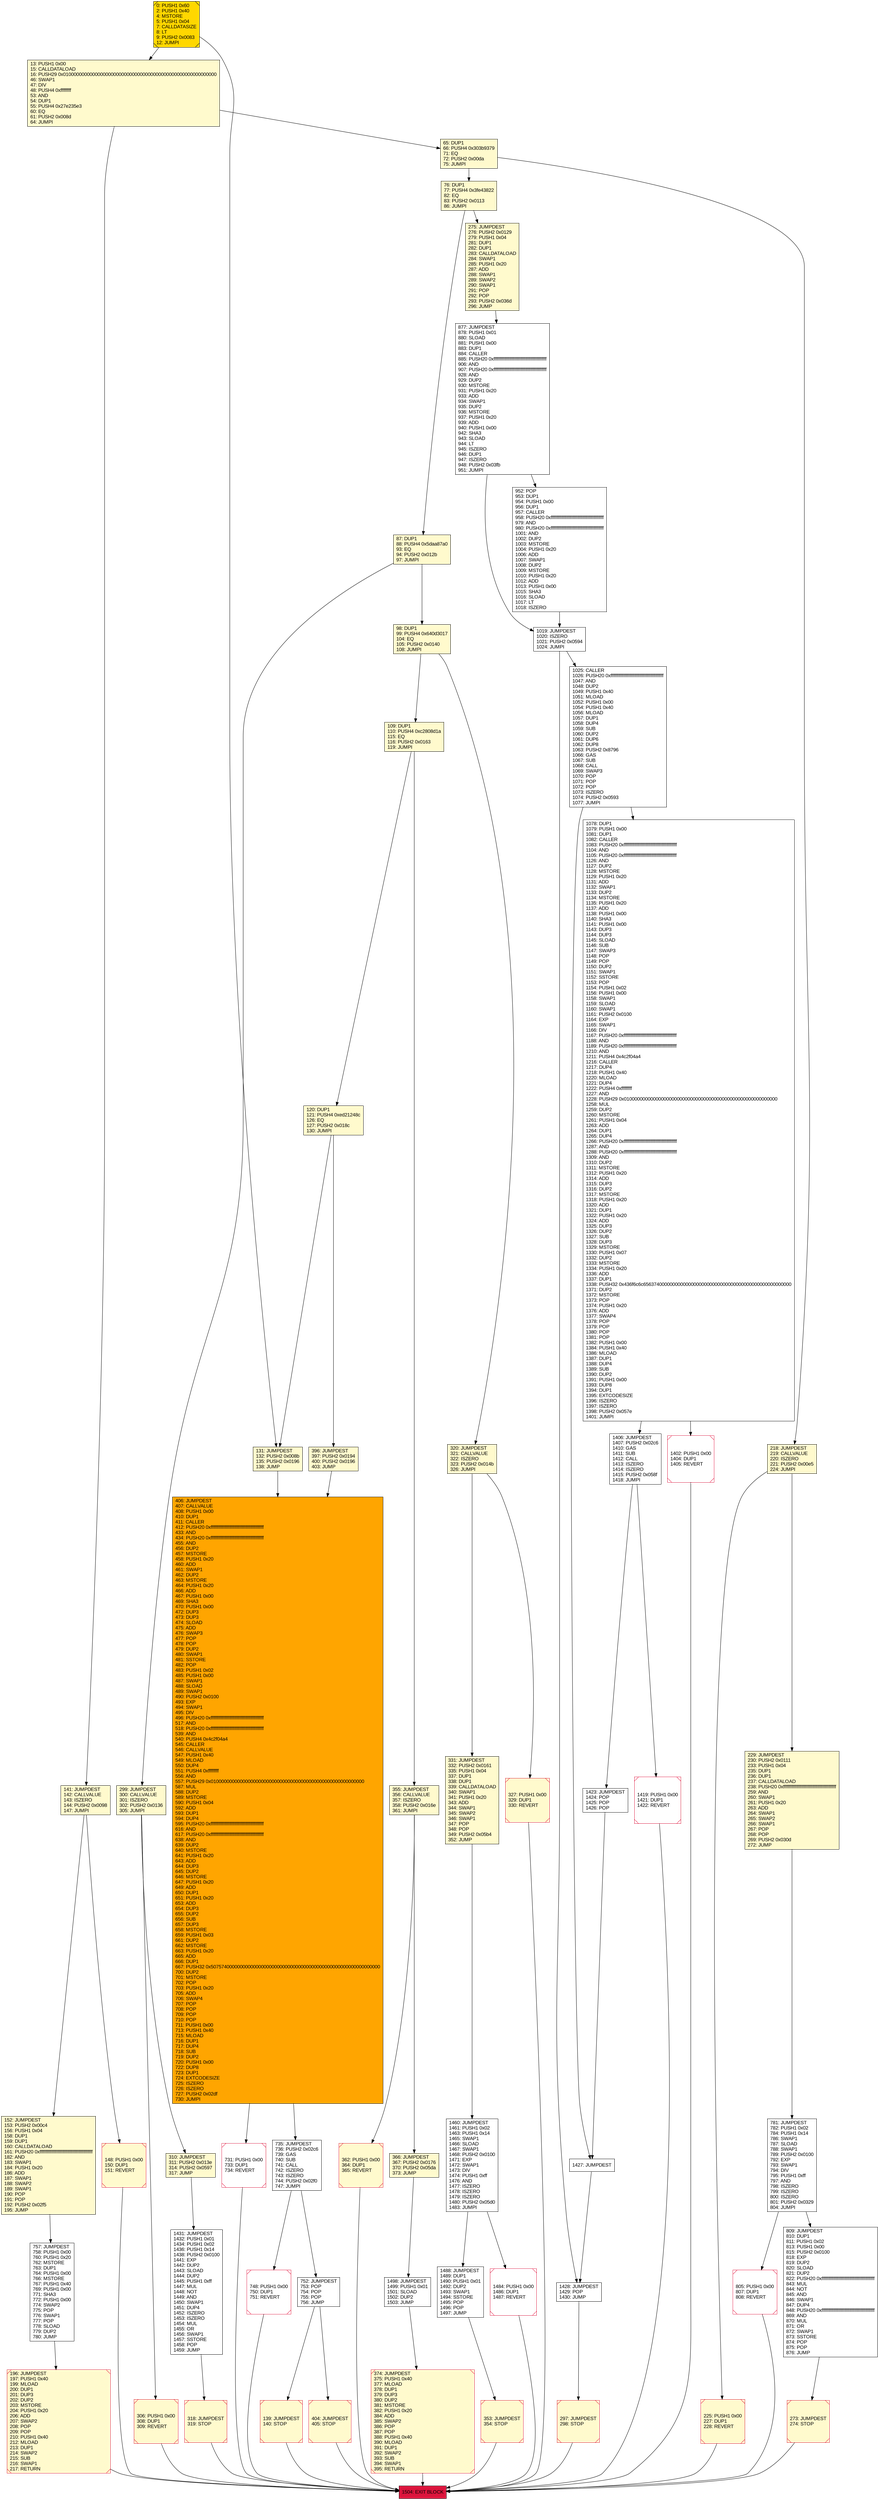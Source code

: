 digraph G {
bgcolor=transparent rankdir=UD;
node [shape=box style=filled color=black fillcolor=white fontname=arial fontcolor=black];
404 [label="404: JUMPDEST\l405: STOP\l" fillcolor=lemonchiffon shape=Msquare color=crimson ];
1431 [label="1431: JUMPDEST\l1432: PUSH1 0x01\l1434: PUSH1 0x02\l1436: PUSH1 0x14\l1438: PUSH2 0x0100\l1441: EXP\l1442: DUP2\l1443: SLOAD\l1444: DUP2\l1445: PUSH1 0xff\l1447: MUL\l1448: NOT\l1449: AND\l1450: SWAP1\l1451: DUP4\l1452: ISZERO\l1453: ISZERO\l1454: MUL\l1455: OR\l1456: SWAP1\l1457: SSTORE\l1458: POP\l1459: JUMP\l" ];
805 [label="805: PUSH1 0x00\l807: DUP1\l808: REVERT\l" shape=Msquare color=crimson ];
273 [label="273: JUMPDEST\l274: STOP\l" fillcolor=lemonchiffon shape=Msquare color=crimson ];
109 [label="109: DUP1\l110: PUSH4 0xc2808d1a\l115: EQ\l116: PUSH2 0x0163\l119: JUMPI\l" fillcolor=lemonchiffon ];
331 [label="331: JUMPDEST\l332: PUSH2 0x0161\l335: PUSH1 0x04\l337: DUP1\l338: DUP1\l339: CALLDATALOAD\l340: SWAP1\l341: PUSH1 0x20\l343: ADD\l344: SWAP1\l345: SWAP2\l346: SWAP1\l347: POP\l348: POP\l349: PUSH2 0x05b4\l352: JUMP\l" fillcolor=lemonchiffon ];
1498 [label="1498: JUMPDEST\l1499: PUSH1 0x01\l1501: SLOAD\l1502: DUP2\l1503: JUMP\l" ];
299 [label="299: JUMPDEST\l300: CALLVALUE\l301: ISZERO\l302: PUSH2 0x0136\l305: JUMPI\l" fillcolor=lemonchiffon ];
752 [label="752: JUMPDEST\l753: POP\l754: POP\l755: POP\l756: JUMP\l" ];
306 [label="306: PUSH1 0x00\l308: DUP1\l309: REVERT\l" fillcolor=lemonchiffon shape=Msquare color=crimson ];
65 [label="65: DUP1\l66: PUSH4 0x303b9379\l71: EQ\l72: PUSH2 0x00da\l75: JUMPI\l" fillcolor=lemonchiffon ];
952 [label="952: POP\l953: DUP1\l954: PUSH1 0x00\l956: DUP1\l957: CALLER\l958: PUSH20 0xffffffffffffffffffffffffffffffffffffffff\l979: AND\l980: PUSH20 0xffffffffffffffffffffffffffffffffffffffff\l1001: AND\l1002: DUP2\l1003: MSTORE\l1004: PUSH1 0x20\l1006: ADD\l1007: SWAP1\l1008: DUP2\l1009: MSTORE\l1010: PUSH1 0x20\l1012: ADD\l1013: PUSH1 0x00\l1015: SHA3\l1016: SLOAD\l1017: LT\l1018: ISZERO\l" ];
87 [label="87: DUP1\l88: PUSH4 0x5daa87a0\l93: EQ\l94: PUSH2 0x012b\l97: JUMPI\l" fillcolor=lemonchiffon ];
139 [label="139: JUMPDEST\l140: STOP\l" fillcolor=lemonchiffon shape=Msquare color=crimson ];
152 [label="152: JUMPDEST\l153: PUSH2 0x00c4\l156: PUSH1 0x04\l158: DUP1\l159: DUP1\l160: CALLDATALOAD\l161: PUSH20 0xffffffffffffffffffffffffffffffffffffffff\l182: AND\l183: SWAP1\l184: PUSH1 0x20\l186: ADD\l187: SWAP1\l188: SWAP2\l189: SWAP1\l190: POP\l191: POP\l192: PUSH2 0x02f5\l195: JUMP\l" fillcolor=lemonchiffon ];
131 [label="131: JUMPDEST\l132: PUSH2 0x008b\l135: PUSH2 0x0196\l138: JUMP\l" fillcolor=lemonchiffon ];
318 [label="318: JUMPDEST\l319: STOP\l" fillcolor=lemonchiffon shape=Msquare color=crimson ];
1419 [label="1419: PUSH1 0x00\l1421: DUP1\l1422: REVERT\l" shape=Msquare color=crimson ];
757 [label="757: JUMPDEST\l758: PUSH1 0x00\l760: PUSH1 0x20\l762: MSTORE\l763: DUP1\l764: PUSH1 0x00\l766: MSTORE\l767: PUSH1 0x40\l769: PUSH1 0x00\l771: SHA3\l772: PUSH1 0x00\l774: SWAP2\l775: POP\l776: SWAP1\l777: POP\l778: SLOAD\l779: DUP2\l780: JUMP\l" ];
310 [label="310: JUMPDEST\l311: PUSH2 0x013e\l314: PUSH2 0x0597\l317: JUMP\l" fillcolor=lemonchiffon ];
98 [label="98: DUP1\l99: PUSH4 0x640d3017\l104: EQ\l105: PUSH2 0x0140\l108: JUMPI\l" fillcolor=lemonchiffon ];
1428 [label="1428: JUMPDEST\l1429: POP\l1430: JUMP\l" ];
218 [label="218: JUMPDEST\l219: CALLVALUE\l220: ISZERO\l221: PUSH2 0x00e5\l224: JUMPI\l" fillcolor=lemonchiffon ];
148 [label="148: PUSH1 0x00\l150: DUP1\l151: REVERT\l" fillcolor=lemonchiffon shape=Msquare color=crimson ];
396 [label="396: JUMPDEST\l397: PUSH2 0x0194\l400: PUSH2 0x0196\l403: JUMP\l" fillcolor=lemonchiffon ];
76 [label="76: DUP1\l77: PUSH4 0x3fe43822\l82: EQ\l83: PUSH2 0x0113\l86: JUMPI\l" fillcolor=lemonchiffon ];
297 [label="297: JUMPDEST\l298: STOP\l" fillcolor=lemonchiffon shape=Msquare color=crimson ];
225 [label="225: PUSH1 0x00\l227: DUP1\l228: REVERT\l" fillcolor=lemonchiffon shape=Msquare color=crimson ];
735 [label="735: JUMPDEST\l736: PUSH2 0x02c6\l739: GAS\l740: SUB\l741: CALL\l742: ISZERO\l743: ISZERO\l744: PUSH2 0x02f0\l747: JUMPI\l" ];
406 [label="406: JUMPDEST\l407: CALLVALUE\l408: PUSH1 0x00\l410: DUP1\l411: CALLER\l412: PUSH20 0xffffffffffffffffffffffffffffffffffffffff\l433: AND\l434: PUSH20 0xffffffffffffffffffffffffffffffffffffffff\l455: AND\l456: DUP2\l457: MSTORE\l458: PUSH1 0x20\l460: ADD\l461: SWAP1\l462: DUP2\l463: MSTORE\l464: PUSH1 0x20\l466: ADD\l467: PUSH1 0x00\l469: SHA3\l470: PUSH1 0x00\l472: DUP3\l473: DUP3\l474: SLOAD\l475: ADD\l476: SWAP3\l477: POP\l478: POP\l479: DUP2\l480: SWAP1\l481: SSTORE\l482: POP\l483: PUSH1 0x02\l485: PUSH1 0x00\l487: SWAP1\l488: SLOAD\l489: SWAP1\l490: PUSH2 0x0100\l493: EXP\l494: SWAP1\l495: DIV\l496: PUSH20 0xffffffffffffffffffffffffffffffffffffffff\l517: AND\l518: PUSH20 0xffffffffffffffffffffffffffffffffffffffff\l539: AND\l540: PUSH4 0x4c2f04a4\l545: CALLER\l546: CALLVALUE\l547: PUSH1 0x40\l549: MLOAD\l550: DUP4\l551: PUSH4 0xffffffff\l556: AND\l557: PUSH29 0x0100000000000000000000000000000000000000000000000000000000\l587: MUL\l588: DUP2\l589: MSTORE\l590: PUSH1 0x04\l592: ADD\l593: DUP1\l594: DUP4\l595: PUSH20 0xffffffffffffffffffffffffffffffffffffffff\l616: AND\l617: PUSH20 0xffffffffffffffffffffffffffffffffffffffff\l638: AND\l639: DUP2\l640: MSTORE\l641: PUSH1 0x20\l643: ADD\l644: DUP3\l645: DUP2\l646: MSTORE\l647: PUSH1 0x20\l649: ADD\l650: DUP1\l651: PUSH1 0x20\l653: ADD\l654: DUP3\l655: DUP2\l656: SUB\l657: DUP3\l658: MSTORE\l659: PUSH1 0x03\l661: DUP2\l662: MSTORE\l663: PUSH1 0x20\l665: ADD\l666: DUP1\l667: PUSH32 0x5075740000000000000000000000000000000000000000000000000000000000\l700: DUP2\l701: MSTORE\l702: POP\l703: PUSH1 0x20\l705: ADD\l706: SWAP4\l707: POP\l708: POP\l709: POP\l710: POP\l711: PUSH1 0x00\l713: PUSH1 0x40\l715: MLOAD\l716: DUP1\l717: DUP4\l718: SUB\l719: DUP2\l720: PUSH1 0x00\l722: DUP8\l723: DUP1\l724: EXTCODESIZE\l725: ISZERO\l726: ISZERO\l727: PUSH2 0x02df\l730: JUMPI\l" fillcolor=orange ];
366 [label="366: JUMPDEST\l367: PUSH2 0x0176\l370: PUSH2 0x05da\l373: JUMP\l" fillcolor=lemonchiffon ];
374 [label="374: JUMPDEST\l375: PUSH1 0x40\l377: MLOAD\l378: DUP1\l379: DUP3\l380: DUP2\l381: MSTORE\l382: PUSH1 0x20\l384: ADD\l385: SWAP2\l386: POP\l387: POP\l388: PUSH1 0x40\l390: MLOAD\l391: DUP1\l392: SWAP2\l393: SUB\l394: SWAP1\l395: RETURN\l" fillcolor=lemonchiffon shape=Msquare color=crimson ];
362 [label="362: PUSH1 0x00\l364: DUP1\l365: REVERT\l" fillcolor=lemonchiffon shape=Msquare color=crimson ];
748 [label="748: PUSH1 0x00\l750: DUP1\l751: REVERT\l" shape=Msquare color=crimson ];
1025 [label="1025: CALLER\l1026: PUSH20 0xffffffffffffffffffffffffffffffffffffffff\l1047: AND\l1048: DUP2\l1049: PUSH1 0x40\l1051: MLOAD\l1052: PUSH1 0x00\l1054: PUSH1 0x40\l1056: MLOAD\l1057: DUP1\l1058: DUP4\l1059: SUB\l1060: DUP2\l1061: DUP6\l1062: DUP8\l1063: PUSH2 0x8796\l1066: GAS\l1067: SUB\l1068: CALL\l1069: SWAP3\l1070: POP\l1071: POP\l1072: POP\l1073: ISZERO\l1074: PUSH2 0x0593\l1077: JUMPI\l" ];
1488 [label="1488: JUMPDEST\l1489: DUP1\l1490: PUSH1 0x01\l1492: DUP2\l1493: SWAP1\l1494: SSTORE\l1495: POP\l1496: POP\l1497: JUMP\l" ];
355 [label="355: JUMPDEST\l356: CALLVALUE\l357: ISZERO\l358: PUSH2 0x016e\l361: JUMPI\l" fillcolor=lemonchiffon ];
1019 [label="1019: JUMPDEST\l1020: ISZERO\l1021: PUSH2 0x0594\l1024: JUMPI\l" ];
1078 [label="1078: DUP1\l1079: PUSH1 0x00\l1081: DUP1\l1082: CALLER\l1083: PUSH20 0xffffffffffffffffffffffffffffffffffffffff\l1104: AND\l1105: PUSH20 0xffffffffffffffffffffffffffffffffffffffff\l1126: AND\l1127: DUP2\l1128: MSTORE\l1129: PUSH1 0x20\l1131: ADD\l1132: SWAP1\l1133: DUP2\l1134: MSTORE\l1135: PUSH1 0x20\l1137: ADD\l1138: PUSH1 0x00\l1140: SHA3\l1141: PUSH1 0x00\l1143: DUP3\l1144: DUP3\l1145: SLOAD\l1146: SUB\l1147: SWAP3\l1148: POP\l1149: POP\l1150: DUP2\l1151: SWAP1\l1152: SSTORE\l1153: POP\l1154: PUSH1 0x02\l1156: PUSH1 0x00\l1158: SWAP1\l1159: SLOAD\l1160: SWAP1\l1161: PUSH2 0x0100\l1164: EXP\l1165: SWAP1\l1166: DIV\l1167: PUSH20 0xffffffffffffffffffffffffffffffffffffffff\l1188: AND\l1189: PUSH20 0xffffffffffffffffffffffffffffffffffffffff\l1210: AND\l1211: PUSH4 0x4c2f04a4\l1216: CALLER\l1217: DUP4\l1218: PUSH1 0x40\l1220: MLOAD\l1221: DUP4\l1222: PUSH4 0xffffffff\l1227: AND\l1228: PUSH29 0x0100000000000000000000000000000000000000000000000000000000\l1258: MUL\l1259: DUP2\l1260: MSTORE\l1261: PUSH1 0x04\l1263: ADD\l1264: DUP1\l1265: DUP4\l1266: PUSH20 0xffffffffffffffffffffffffffffffffffffffff\l1287: AND\l1288: PUSH20 0xffffffffffffffffffffffffffffffffffffffff\l1309: AND\l1310: DUP2\l1311: MSTORE\l1312: PUSH1 0x20\l1314: ADD\l1315: DUP3\l1316: DUP2\l1317: MSTORE\l1318: PUSH1 0x20\l1320: ADD\l1321: DUP1\l1322: PUSH1 0x20\l1324: ADD\l1325: DUP3\l1326: DUP2\l1327: SUB\l1328: DUP3\l1329: MSTORE\l1330: PUSH1 0x07\l1332: DUP2\l1333: MSTORE\l1334: PUSH1 0x20\l1336: ADD\l1337: DUP1\l1338: PUSH32 0x436f6c6c65637400000000000000000000000000000000000000000000000000\l1371: DUP2\l1372: MSTORE\l1373: POP\l1374: PUSH1 0x20\l1376: ADD\l1377: SWAP4\l1378: POP\l1379: POP\l1380: POP\l1381: POP\l1382: PUSH1 0x00\l1384: PUSH1 0x40\l1386: MLOAD\l1387: DUP1\l1388: DUP4\l1389: SUB\l1390: DUP2\l1391: PUSH1 0x00\l1393: DUP8\l1394: DUP1\l1395: EXTCODESIZE\l1396: ISZERO\l1397: ISZERO\l1398: PUSH2 0x057e\l1401: JUMPI\l" ];
1402 [label="1402: PUSH1 0x00\l1404: DUP1\l1405: REVERT\l" shape=Msquare color=crimson ];
781 [label="781: JUMPDEST\l782: PUSH1 0x02\l784: PUSH1 0x14\l786: SWAP1\l787: SLOAD\l788: SWAP1\l789: PUSH2 0x0100\l792: EXP\l793: SWAP1\l794: DIV\l795: PUSH1 0xff\l797: AND\l798: ISZERO\l799: ISZERO\l800: ISZERO\l801: PUSH2 0x0329\l804: JUMPI\l" ];
141 [label="141: JUMPDEST\l142: CALLVALUE\l143: ISZERO\l144: PUSH2 0x0098\l147: JUMPI\l" fillcolor=lemonchiffon ];
1427 [label="1427: JUMPDEST\l" ];
1504 [label="1504: EXIT BLOCK\l" fillcolor=crimson ];
327 [label="327: PUSH1 0x00\l329: DUP1\l330: REVERT\l" fillcolor=lemonchiffon shape=Msquare color=crimson ];
0 [label="0: PUSH1 0x60\l2: PUSH1 0x40\l4: MSTORE\l5: PUSH1 0x04\l7: CALLDATASIZE\l8: LT\l9: PUSH2 0x0083\l12: JUMPI\l" fillcolor=lemonchiffon shape=Msquare fillcolor=gold ];
877 [label="877: JUMPDEST\l878: PUSH1 0x01\l880: SLOAD\l881: PUSH1 0x00\l883: DUP1\l884: CALLER\l885: PUSH20 0xffffffffffffffffffffffffffffffffffffffff\l906: AND\l907: PUSH20 0xffffffffffffffffffffffffffffffffffffffff\l928: AND\l929: DUP2\l930: MSTORE\l931: PUSH1 0x20\l933: ADD\l934: SWAP1\l935: DUP2\l936: MSTORE\l937: PUSH1 0x20\l939: ADD\l940: PUSH1 0x00\l942: SHA3\l943: SLOAD\l944: LT\l945: ISZERO\l946: DUP1\l947: ISZERO\l948: PUSH2 0x03fb\l951: JUMPI\l" ];
229 [label="229: JUMPDEST\l230: PUSH2 0x0111\l233: PUSH1 0x04\l235: DUP1\l236: DUP1\l237: CALLDATALOAD\l238: PUSH20 0xffffffffffffffffffffffffffffffffffffffff\l259: AND\l260: SWAP1\l261: PUSH1 0x20\l263: ADD\l264: SWAP1\l265: SWAP2\l266: SWAP1\l267: POP\l268: POP\l269: PUSH2 0x030d\l272: JUMP\l" fillcolor=lemonchiffon ];
809 [label="809: JUMPDEST\l810: DUP1\l811: PUSH1 0x02\l813: PUSH1 0x00\l815: PUSH2 0x0100\l818: EXP\l819: DUP2\l820: SLOAD\l821: DUP2\l822: PUSH20 0xffffffffffffffffffffffffffffffffffffffff\l843: MUL\l844: NOT\l845: AND\l846: SWAP1\l847: DUP4\l848: PUSH20 0xffffffffffffffffffffffffffffffffffffffff\l869: AND\l870: MUL\l871: OR\l872: SWAP1\l873: SSTORE\l874: POP\l875: POP\l876: JUMP\l" ];
1484 [label="1484: PUSH1 0x00\l1486: DUP1\l1487: REVERT\l" shape=Msquare color=crimson ];
13 [label="13: PUSH1 0x00\l15: CALLDATALOAD\l16: PUSH29 0x0100000000000000000000000000000000000000000000000000000000\l46: SWAP1\l47: DIV\l48: PUSH4 0xffffffff\l53: AND\l54: DUP1\l55: PUSH4 0x27e235e3\l60: EQ\l61: PUSH2 0x008d\l64: JUMPI\l" fillcolor=lemonchiffon ];
1460 [label="1460: JUMPDEST\l1461: PUSH1 0x02\l1463: PUSH1 0x14\l1465: SWAP1\l1466: SLOAD\l1467: SWAP1\l1468: PUSH2 0x0100\l1471: EXP\l1472: SWAP1\l1473: DIV\l1474: PUSH1 0xff\l1476: AND\l1477: ISZERO\l1478: ISZERO\l1479: ISZERO\l1480: PUSH2 0x05d0\l1483: JUMPI\l" ];
275 [label="275: JUMPDEST\l276: PUSH2 0x0129\l279: PUSH1 0x04\l281: DUP1\l282: DUP1\l283: CALLDATALOAD\l284: SWAP1\l285: PUSH1 0x20\l287: ADD\l288: SWAP1\l289: SWAP2\l290: SWAP1\l291: POP\l292: POP\l293: PUSH2 0x036d\l296: JUMP\l" fillcolor=lemonchiffon ];
320 [label="320: JUMPDEST\l321: CALLVALUE\l322: ISZERO\l323: PUSH2 0x014b\l326: JUMPI\l" fillcolor=lemonchiffon ];
120 [label="120: DUP1\l121: PUSH4 0xed21248c\l126: EQ\l127: PUSH2 0x018c\l130: JUMPI\l" fillcolor=lemonchiffon ];
353 [label="353: JUMPDEST\l354: STOP\l" fillcolor=lemonchiffon shape=Msquare color=crimson ];
196 [label="196: JUMPDEST\l197: PUSH1 0x40\l199: MLOAD\l200: DUP1\l201: DUP3\l202: DUP2\l203: MSTORE\l204: PUSH1 0x20\l206: ADD\l207: SWAP2\l208: POP\l209: POP\l210: PUSH1 0x40\l212: MLOAD\l213: DUP1\l214: SWAP2\l215: SUB\l216: SWAP1\l217: RETURN\l" fillcolor=lemonchiffon shape=Msquare color=crimson ];
731 [label="731: PUSH1 0x00\l733: DUP1\l734: REVERT\l" shape=Msquare color=crimson ];
1406 [label="1406: JUMPDEST\l1407: PUSH2 0x02c6\l1410: GAS\l1411: SUB\l1412: CALL\l1413: ISZERO\l1414: ISZERO\l1415: PUSH2 0x058f\l1418: JUMPI\l" ];
1423 [label="1423: JUMPDEST\l1424: POP\l1425: POP\l1426: POP\l" ];
1078 -> 1402;
299 -> 306;
1406 -> 1423;
406 -> 735;
327 -> 1504;
0 -> 13;
87 -> 299;
152 -> 757;
735 -> 748;
1484 -> 1504;
752 -> 139;
1428 -> 297;
1025 -> 1427;
752 -> 404;
320 -> 327;
355 -> 366;
353 -> 1504;
1025 -> 1078;
196 -> 1504;
1019 -> 1025;
275 -> 877;
731 -> 1504;
355 -> 362;
1460 -> 1484;
65 -> 218;
225 -> 1504;
1423 -> 1427;
374 -> 1504;
76 -> 87;
1078 -> 1406;
87 -> 98;
65 -> 76;
310 -> 1431;
362 -> 1504;
748 -> 1504;
1431 -> 318;
13 -> 141;
781 -> 809;
877 -> 1019;
98 -> 109;
229 -> 781;
406 -> 731;
1488 -> 353;
1402 -> 1504;
299 -> 310;
1460 -> 1488;
952 -> 1019;
98 -> 320;
366 -> 1498;
1498 -> 374;
318 -> 1504;
1419 -> 1504;
120 -> 396;
0 -> 131;
76 -> 275;
109 -> 355;
735 -> 752;
120 -> 131;
148 -> 1504;
1406 -> 1419;
757 -> 196;
781 -> 805;
297 -> 1504;
218 -> 229;
404 -> 1504;
131 -> 406;
805 -> 1504;
273 -> 1504;
809 -> 273;
1019 -> 1428;
141 -> 148;
1427 -> 1428;
877 -> 952;
109 -> 120;
306 -> 1504;
218 -> 225;
13 -> 65;
331 -> 1460;
396 -> 406;
141 -> 152;
139 -> 1504;
320 -> 331;
}